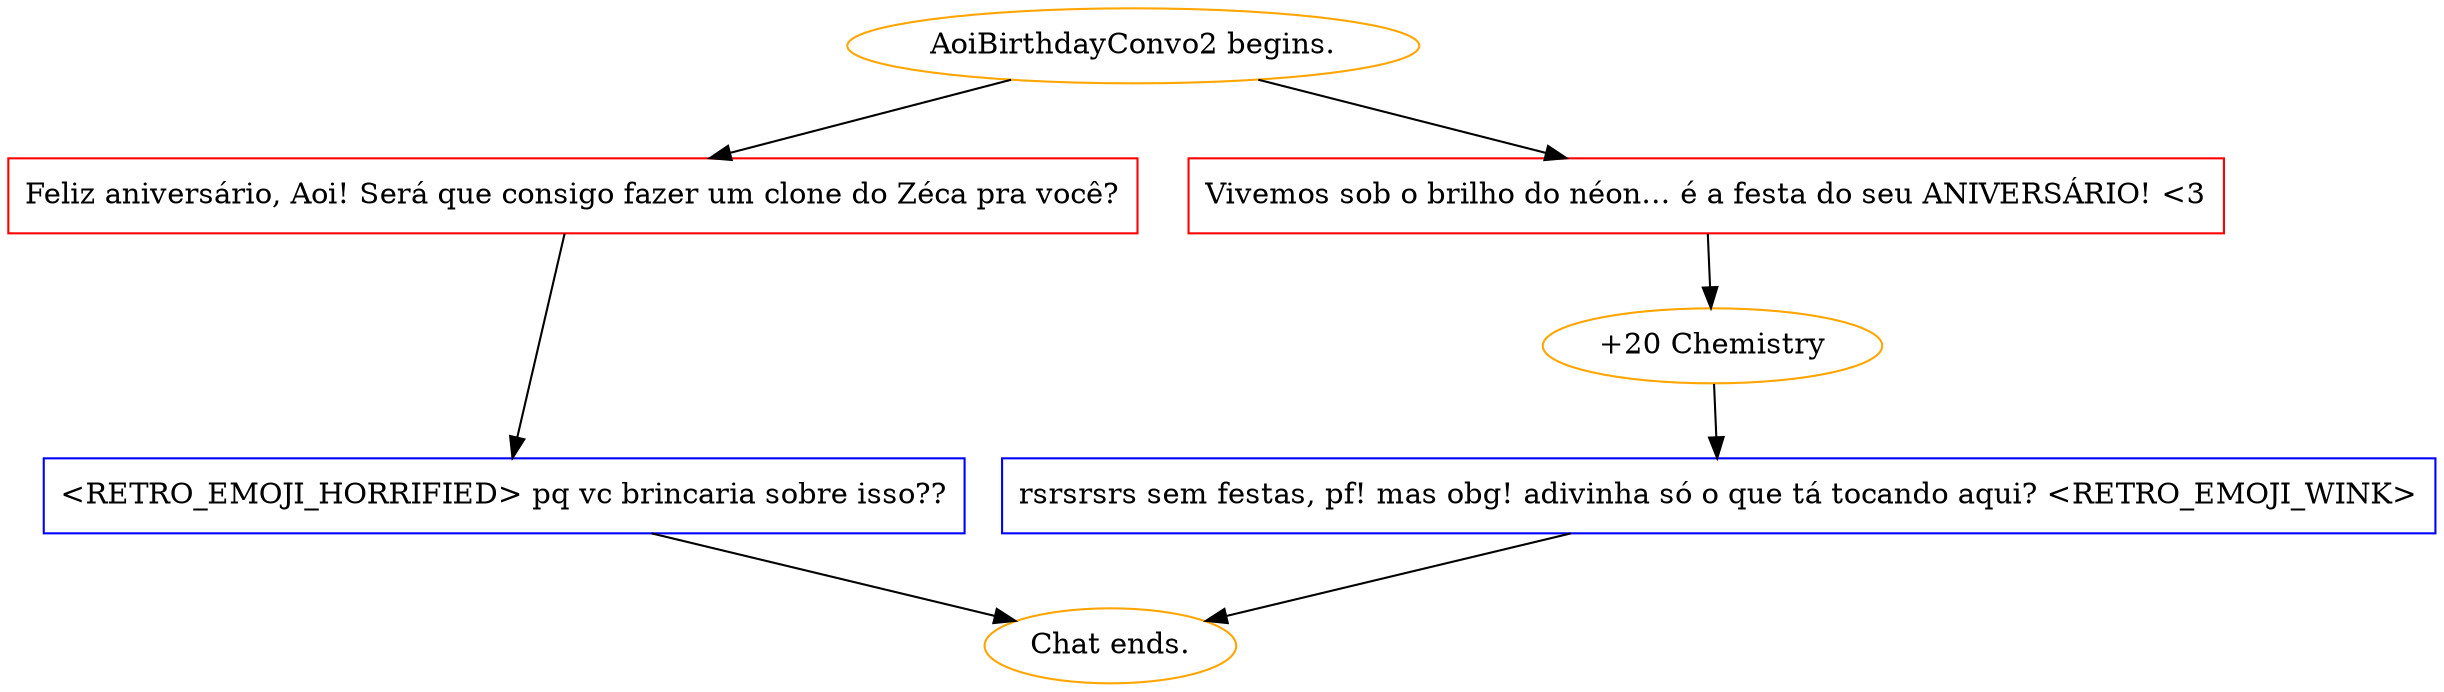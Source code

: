digraph {
	"AoiBirthdayConvo2 begins." [color=orange];
		"AoiBirthdayConvo2 begins." -> j1680964968;
		"AoiBirthdayConvo2 begins." -> j839419077;
	j1680964968 [label="Feliz aniversário, Aoi! Será que consigo fazer um clone do Zéca pra você?",shape=box,color=red];
		j1680964968 -> j2879718626;
	j839419077 [label="Vivemos sob o brilho do néon… é a festa do seu ANIVERSÁRIO! <3",shape=box,color=red];
		j839419077 -> j3206719071;
	j2879718626 [label="<RETRO_EMOJI_HORRIFIED> pq vc brincaria sobre isso??",shape=box,color=blue];
		j2879718626 -> "Chat ends.";
	j3206719071 [label="+20 Chemistry",color=orange];
		j3206719071 -> j1306394204;
	"Chat ends." [color=orange];
	j1306394204 [label="rsrsrsrs sem festas, pf! mas obg! adivinha só o que tá tocando aqui? <RETRO_EMOJI_WINK>",shape=box,color=blue];
		j1306394204 -> "Chat ends.";
}